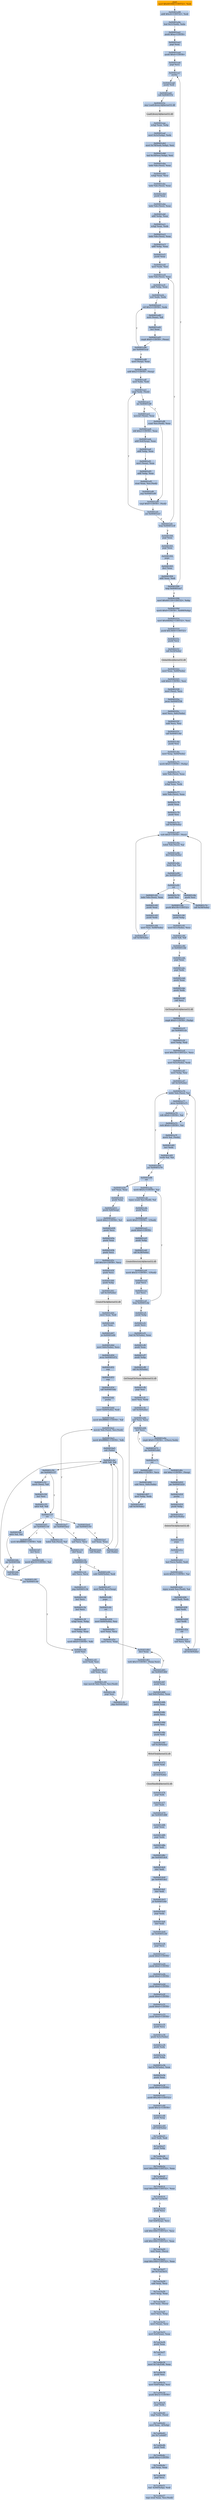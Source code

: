 digraph G {
node[shape=rectangle,style=filled,fillcolor=lightsteelblue,color=lightsteelblue]
bgcolor="transparent"
a0x00401e93movl_0x401000UINT32_edi[label="start\nmovl $0x401000<UINT32>, %edi",fillcolor="orange",color="lightgrey"];
a0x00401e98addl_0xc6UINT32_edi[label="0x00401e98\naddl $0xc6<UINT32>, %edi"];
a0x00401e9eleal_0x21edi__ebx[label="0x00401e9e\nleal 0x21(%edi), %ebx"];
a0x00401ea1pushl_0xaUINT8[label="0x00401ea1\npushl $0xa<UINT8>"];
a0x00401ea3popl_eax[label="0x00401ea3\npopl %eax"];
a0x00401ea4pushl_0x4UINT8[label="0x00401ea4\npushl $0x4<UINT8>"];
a0x00401ea6popl_ecx[label="0x00401ea6\npopl %ecx"];
a0x00401ea7pusha_[label="0x00401ea7\npusha "];
a0x00401ea8pushl_edi[label="0x00401ea8\npushl %edi"];
a0x00401ea9call_0x00401f3c[label="0x00401ea9\ncall 0x00401f3c"];
a0x00401f3cjmp_LoadLibraryA_kernel32_dll[label="0x00401f3c\njmp LoadLibraryA@kernel32.dll"];
LoadLibraryA_kernel32_dll[label="LoadLibraryA@kernel32.dll",fillcolor="lightgrey",color="lightgrey"];
a0x00401eaexchgl_eax_ebp[label="0x00401eae\nxchgl %eax, %ebp"];
a0x00401eafmovl_0x3cebp__edx[label="0x00401eaf\nmovl 0x3c(%ebp), %edx"];
a0x00401eb2movl_0x78edxebp__esi[label="0x00401eb2\nmovl 0x78(%edx,%ebp), %esi"];
a0x00401eb6leal_0x18esiebp__esi[label="0x00401eb6\nleal 0x18(%esi,%ebp), %esi"];
a0x00401ebalodsl_ds_esi__eax[label="0x00401eba\nlodsl %ds:(%esi), %eax"];
a0x00401ebbxchgl_eax_ecx[label="0x00401ebb\nxchgl %eax, %ecx"];
a0x00401ebclodsl_ds_esi__eax[label="0x00401ebc\nlodsl %ds:(%esi), %eax"];
a0x00401ebdpushl_eax[label="0x00401ebd\npushl %eax"];
a0x00401ebelodsl_ds_esi__eax[label="0x00401ebe\nlodsl %ds:(%esi), %eax"];
a0x00401ebfaddl_ebp_eax[label="0x00401ebf\naddl %ebp, %eax"];
a0x00401ec1xchgl_eax_edx[label="0x00401ec1\nxchgl %eax, %edx"];
a0x00401ec2lodsl_ds_esi__eax[label="0x00401ec2\nlodsl %ds:(%esi), %eax"];
a0x00401ec3addl_ebp_eax[label="0x00401ec3\naddl %ebp, %eax"];
a0x00401ec5pushl_eax[label="0x00401ec5\npushl %eax"];
a0x00401ec6movl_edx_esi[label="0x00401ec6\nmovl %edx, %esi"];
a0x00401ec8lodsl_ds_esi__eax[label="0x00401ec8\nlodsl %ds:(%esi), %eax"];
a0x00401ec9addl_ebp_eax[label="0x00401ec9\naddl %ebp, %eax"];
a0x00401ecbxorl_edx_edx[label="0x00401ecb\nxorl %edx, %edx"];
a0x00401ecdroll_0x3UINT8_edx[label="0x00401ecd\nroll $0x3<UINT8>, %edx"];
a0x00401ed0xorb_eax__dl[label="0x00401ed0\nxorb (%eax), %dl"];
a0x00401ed2incl_eax[label="0x00401ed2\nincl %eax"];
a0x00401ed3cmpb_0x0UINT8_eax_[label="0x00401ed3\ncmpb $0x0<UINT8>, (%eax)"];
a0x00401ed6jne_0x00401ecd[label="0x00401ed6\njne 0x00401ecd"];
a0x00401ed8movl_esp__eax[label="0x00401ed8\nmovl (%esp), %eax"];
a0x00401edbaddl_0x2UINT8_esp_[label="0x00401edb\naddl $0x2<UINT8>, (%esp)"];
a0x00401edfmovl_ebx_edi[label="0x00401edf\nmovl %ebx, %edi"];
a0x00401ee1cmpl_edx_edi_[label="0x00401ee1\ncmpl %edx, (%edi)"];
a0x00401ee3jne_0x00401ef8[label="0x00401ee3\njne 0x00401ef8"];
a0x00401ef8scasl_es_edi__eax[label="0x00401ef8\nscasl %es:(%edi), %eax"];
a0x00401ef9cmpl_0x0UINT8_edi_[label="0x00401ef9\ncmpl $0x0<UINT8>, (%edi)"];
a0x00401efcjne_0x00401ee1[label="0x00401efc\njne 0x00401ee1"];
a0x00401efeloop_0x00401ec8[label="0x00401efe\nloop 0x00401ec8"];
a0x00401ee5movzwl_eax__eax[label="0x00401ee5\nmovzwl (%eax), %eax"];
a0x00401ee8shll_0x2UINT8_eax[label="0x00401ee8\nshll $0x2<UINT8>, %eax"];
a0x00401eebaddl_0x4esp__eax[label="0x00401eeb\naddl 0x4(%esp), %eax"];
a0x00401eefaddl_ebp_eax[label="0x00401eef\naddl %ebp, %eax"];
a0x00401ef1movl_eax__eax[label="0x00401ef1\nmovl (%eax), %eax"];
a0x00401ef3addl_ebp_eax[label="0x00401ef3\naddl %ebp, %eax"];
a0x00401ef5stosl_eax_es_edi_[label="0x00401ef5\nstosl %eax, %es:(%edi)"];
a0x00401ef6jmp_0x00401ef9[label="0x00401ef6\njmp 0x00401ef9"];
a0x00401f00popl_eax[label="0x00401f00\npopl %eax"];
a0x00401f01popl_eax[label="0x00401f01\npopl %eax"];
a0x00401f02popa_[label="0x00401f02\npopa "];
a0x00401f03decl_eax[label="0x00401f03\ndecl %eax"];
a0x00401f04addl_eax_edi[label="0x00401f04\naddl %eax, %edi"];
a0x00401f06loop_0x00401ea7[label="0x00401f06\nloop 0x00401ea7"];
a0x00401f08movl_0x40115fUINT32_ebp[label="0x00401f08\nmovl $0x40115f<UINT32>, %ebp"];
a0x00401f0dmovb_0x0UINT8_0x400ebp_[label="0x00401f0d\nmovb $0x0<UINT8>, 0x400(%ebp)"];
a0x00401f14movl_0x40b9d2UINT32_esi[label="0x00401f14\nmovl $0x40b9d2<UINT32>, %esi"];
a0x00401f19pushl_0x3600UINT32[label="0x00401f19\npushl $0x3600<UINT32>"];
a0x00401f1epushl_ecx[label="0x00401f1e\npushl %ecx"];
a0x00401f1fcall_0x24ebx_[label="0x00401f1f\ncall 0x24(%ebx)"];
GlobalAlloc_kernel32_dll[label="GlobalAlloc@kernel32.dll",fillcolor="lightgrey",color="lightgrey"];
a0x00401f22movl_eax_0x60ebx_[label="0x00401f22\nmovl %eax, 0x60(%ebx)"];
a0x00401f25subl_0x4UINT8_esi[label="0x00401f25\nsubl $0x4<UINT8>, %esi"];
a0x00401f28movl_esi__ecx[label="0x00401f28\nmovl (%esi), %ecx"];
a0x00401f2ajecxz_0x00401f38[label="0x00401f2a\njecxz 0x00401f38"];
a0x00401f2cmovl_ecx_0x6cebx_[label="0x00401f2c\nmovl %ecx, 0x6c(%ebx)"];
a0x00401f2fsubl_ecx_esi[label="0x00401f2f\nsubl %ecx, %esi"];
a0x00401f31call_0x00401c6d[label="0x00401f31\ncall 0x00401c6d"];
a0x00401c6dpushl_esi[label="0x00401c6d\npushl %esi"];
a0x00401c6emovl_esp_0x64ebx_[label="0x00401c6e\nmovl %esp, 0x64(%ebx)"];
a0x00401c71movb_0x0UINT8_ebp_[label="0x00401c71\nmovb $0x0<UINT8>, (%ebp)"];
a0x00401c75lodsl_ds_esi__eax[label="0x00401c75\nlodsl %ds:(%esi), %eax"];
a0x00401c76xchgl_eax_edx[label="0x00401c76\nxchgl %eax, %edx"];
a0x00401c77lodsl_ds_esi__eax[label="0x00401c77\nlodsl %ds:(%esi), %eax"];
a0x00401c78pushl_eax[label="0x00401c78\npushl %eax"];
a0x00401c79pushl_esi[label="0x00401c79\npushl %esi"];
a0x00401c7acall_0x58ebx_[label="0x00401c7a\ncall 0x58(%ebx)"];
a0x00401e87rorb_0x4UINT8_esi_[label="0x00401e87\nrorb $0x4<UINT8>, (%esi)"];
a0x00401e8alodsb_ds_esi__al[label="0x00401e8a\nlodsb %ds:(%esi), %al"];
a0x00401e8bdecl_0x6cebx_[label="0x00401e8b\ndecl 0x6c(%ebx)"];
a0x00401e8etestb_al_al[label="0x00401e8e\ntestb %al, %al"];
a0x00401e90jne_0x00401e87[label="0x00401e90\njne 0x00401e87"];
a0x00401e92ret[label="0x00401e92\nret"];
a0x00401c7dpushl_esi[label="0x00401c7d\npushl %esi"];
a0x00401c7ecall_0x58ebx_[label="0x00401c7e\ncall 0x58(%ebx)"];
a0x00401c81lodsl_ds_esi__eax[label="0x00401c81\nlodsl %ds:(%esi), %eax"];
a0x00401c82pushl_eax[label="0x00401c82\npushl %eax"];
a0x00401c83pushl_edx[label="0x00401c83\npushl %edx"];
a0x00401c84movl_esi_0x68ebx_[label="0x00401c84\nmovl %esi, 0x68(%ebx)"];
a0x00401c87call_0x58ebx_[label="0x00401c87\ncall 0x58(%ebx)"];
a0x00401c8apushl_esi[label="0x00401c8a\npushl %esi"];
a0x00401c8bpushl_0x1f4UINT32[label="0x00401c8b\npushl $0x1f4<UINT32>"];
a0x00401c90pushl_ebp[label="0x00401c90\npushl %ebp"];
a0x00401c91movl_0x1cebx__ecx[label="0x00401c91\nmovl 0x1c(%ebx), %ecx"];
a0x00401c94testb_dl_dl[label="0x00401c94\ntestb %dl, %dl"];
a0x00401c96je_0x00401cbb[label="0x00401c96\nje 0x00401cbb"];
a0x00401cbbpopl_eax[label="0x00401cbb\npopl %eax"];
a0x00401cbcpopl_edx[label="0x00401cbc\npopl %edx"];
a0x00401cbdpushl_eax[label="0x00401cbd\npushl %eax"];
a0x00401cbepushl_edx[label="0x00401cbe\npushl %edx"];
a0x00401cbfcall_ecx[label="0x00401cbf\ncall %ecx"];
GetTempPathA_kernel32_dll[label="GetTempPathA@kernel32.dll",fillcolor="lightgrey",color="lightgrey"];
a0x00401cc1cmpb_0x0UINT8_ebp_[label="0x00401cc1\ncmpb $0x0<UINT8>, (%ebp)"];
a0x00401cc5jne_0x00401ccb[label="0x00401cc5\njne 0x00401ccb"];
a0x00401ccbmovl_ebp_edi[label="0x00401ccb\nmovl %ebp, %edi"];
a0x00401ccdmovl_0x1f4UINT32_ecx[label="0x00401ccd\nmovl $0x1f4<UINT32>, %ecx"];
a0x00401cd2movl_0x5cebx__edx[label="0x00401cd2\nmovl 0x5c(%ebx), %edx"];
a0x00401cd5movl_ebp_esi[label="0x00401cd5\nmovl %ebp, %esi"];
a0x00401cd7call_0x54ebx_[label="0x00401cd7\ncall 0x54(%ebx)"];
a0x00401e76lodsb_ds_esi__al[label="0x00401e76\nlodsb %ds:(%esi), %al"];
a0x00401e77jecxz_0x00401e7c[label="0x00401e77\njecxz 0x00401e7c"];
a0x00401e79rolb_0x4UINT8_al[label="0x00401e79\nrolb $0x4<UINT8>, %al"];
a0x00401e7crorb_0x4UINT8_al[label="0x00401e7c\nrorb $0x4<UINT8>, %al"];
a0x00401e7fmovb_al_edx_[label="0x00401e7f\nmovb %al, (%edx)"];
a0x00401e81incl_edx[label="0x00401e81\nincl %edx"];
a0x00401e82testb_al_al[label="0x00401e82\ntestb %al, %al"];
a0x00401e84jne_0x00401e76[label="0x00401e84\njne 0x00401e76"];
a0x00401e86ret[label="0x00401e86\nret"];
a0x00401cdamovb_0x5cUINT8_al[label="0x00401cda\nmovb $0x5c<UINT8>, %al"];
a0x00401cdcrepnz_scasb_es_edi__al[label="0x00401cdc\nrepnz scasb %es:(%edi), %al"];
a0x00401cdepushl_ecx[label="0x00401cde\npushl %ecx"];
a0x00401cdfmovb_0x0UINT8__1edi_[label="0x00401cdf\nmovb $0x0<UINT8>, -1(%edi)"];
a0x00401ce3pushl_0x0UINT8[label="0x00401ce3\npushl $0x0<UINT8>"];
a0x00401ce5pushl_ebp[label="0x00401ce5\npushl %ebp"];
a0x00401ce6call_0x38ebx_[label="0x00401ce6\ncall 0x38(%ebx)"];
CreateDirectoryA_kernel32_dll[label="CreateDirectoryA@kernel32.dll",fillcolor="lightgrey",color="lightgrey"];
a0x00401ce9movb_0x5cUINT8__1edi_[label="0x00401ce9\nmovb $0x5c<UINT8>, -1(%edi)"];
a0x00401cedpopl_ecx[label="0x00401ced\npopl %ecx"];
a0x00401ceeincl_ecx[label="0x00401cee\nincl %ecx"];
a0x00401cefloop_0x00401cda[label="0x00401cef\nloop 0x00401cda"];
a0x00401cf1pushl_ebp[label="0x00401cf1\npushl %ebp"];
a0x00401cf2pushl_ecx[label="0x00401cf2\npushl %ecx"];
a0x00401cf3leal_0x70ebx__eax[label="0x00401cf3\nleal 0x70(%ebx), %eax"];
a0x00401cf6pushl_eax[label="0x00401cf6\npushl %eax"];
a0x00401cf7pushl_ebp[label="0x00401cf7\npushl %ebp"];
a0x00401cf8call_0x18ebx_[label="0x00401cf8\ncall 0x18(%ebx)"];
GetTempFileNameA_kernel32_dll[label="GetTempFileNameA@kernel32.dll",fillcolor="lightgrey",color="lightgrey"];
a0x00401cfbpopl_esi[label="0x00401cfb\npopl %esi"];
a0x00401cfcmovl_esi_edx[label="0x00401cfc\nmovl %esi, %edx"];
a0x00401cfecall_0x50ebx_[label="0x00401cfe\ncall 0x50(%ebx)"];
a0x00401e6bxorl_ecx_ecx[label="0x00401e6b\nxorl %ecx, %ecx"];
a0x00401e6dincl_ecx[label="0x00401e6d\nincl %ecx"];
a0x00401e6ecmpb_0x0UINT8__1ecxedx_[label="0x00401e6e\ncmpb $0x0<UINT8>, -1(%ecx,%edx)"];
a0x00401e73jne_0x00401e6d[label="0x00401e73\njne 0x00401e6d"];
a0x00401e75ret[label="0x00401e75\nret"];
a0x00401d01addl_0xcUINT8_ecx[label="0x00401d01\naddl $0xc<UINT8>, %ecx"];
a0x00401d04subl_ecx_0x6cebx_[label="0x00401d04\nsubl %ecx, 0x6c(%ebx)"];
a0x00401d07movl_ebp_edx[label="0x00401d07\nmovl %ebp, %edx"];
a0x00401d09call_0x50ebx_[label="0x00401d09\ncall 0x50(%ebx)"];
a0x00401d0cshrl_0xcUINT8_esp_[label="0x00401d0c\nshrl $0xc<UINT8>, (%esp)"];
a0x00401d10jae_0x00401d18[label="0x00401d10\njae 0x00401d18"];
a0x00401d18pusha_[label="0x00401d18\npusha "];
a0x00401d19pushl_ebp[label="0x00401d19\npushl %ebp"];
a0x00401d1acall_0x2cebx_[label="0x00401d1a\ncall 0x2c(%ebx)"];
DeleteFileA_kernel32_dll[label="DeleteFileA@kernel32.dll",fillcolor="lightgrey",color="lightgrey"];
a0x00401d1dpopa_[label="0x00401d1d\npopa "];
a0x00401d1estd_[label="0x00401d1e\nstd "];
a0x00401d1fleal_ecxedx__edi[label="0x00401d1f\nleal (%ecx,%edx), %edi"];
a0x00401d22movb_0x5cUINT8_al[label="0x00401d22\nmovb $0x5c<UINT8>, %al"];
a0x00401d24repnz_scasb_es_edi__al[label="0x00401d24\nrepnz scasb %es:(%edi), %al"];
a0x00401d26movl_edi_edx[label="0x00401d26\nmovl %edi, %edx"];
a0x00401d28incl_edx[label="0x00401d28\nincl %edx"];
a0x00401d29incl_edx[label="0x00401d29\nincl %edx"];
a0x00401d2acld_[label="0x00401d2a\ncld "];
a0x00401d2bxorl_ecx_ecx[label="0x00401d2b\nxorl %ecx, %ecx"];
a0x00401d2dcall_0x54ebx_[label="0x00401d2d\ncall 0x54(%ebx)"];
a0x00401d30xorl_eax_eax[label="0x00401d30\nxorl %eax, %eax"];
a0x00401d32pushl_eax[label="0x00401d32\npushl %eax"];
a0x00401d33pushl_0x8esp_[label="0x00401d33\npushl 0x8(%esp)"];
a0x00401d37movb_0x2UINT8_cl[label="0x00401d37\nmovb $0x2<UINT8>, %cl"];
a0x00401d39pushl_ecx[label="0x00401d39\npushl %ecx"];
a0x00401d3apushl_eax[label="0x00401d3a\npushl %eax"];
a0x00401d3bpushl_ecx[label="0x00401d3b\npushl %ecx"];
a0x00401d3cshll_0x1dUINT8_ecx[label="0x00401d3c\nshll $0x1d<UINT8>, %ecx"];
a0x00401d3fpushl_ecx[label="0x00401d3f\npushl %ecx"];
a0x00401d40pushl_ebp[label="0x00401d40\npushl %ebp"];
a0x00401d41call_0x10ebx_[label="0x00401d41\ncall 0x10(%ebx)"];
CreateFileA_kernel32_dll[label="CreateFileA@kernel32.dll",fillcolor="lightgrey",color="lightgrey"];
a0x00401d44movl_eax_edi[label="0x00401d44\nmovl %eax, %edi"];
a0x00401d46incl_eax[label="0x00401d46\nincl %eax"];
a0x00401d47je_0x00401e64[label="0x00401d47\nje 0x00401e64"];
a0x00401d4dmovl_0x6cebx__ecx[label="0x00401d4d\nmovl 0x6c(%ebx), %ecx"];
a0x00401d50jecxz_0x00401d72[label="0x00401d50\njecxz 0x00401d72"];
a0x00401d52nop_[label="0x00401d52\nnop "];
a0x00401d53nop_[label="0x00401d53\nnop "];
a0x00401d54call_0x00401bdc[label="0x00401d54\ncall 0x00401bdc"];
a0x00401bdcpusha_[label="0x00401bdc\npusha "];
a0x00401bddmovl_0x60ebx__edi[label="0x00401bdd\nmovl 0x60(%ebx), %edi"];
a0x00401be0movb_0xffffff80UINT8_dl[label="0x00401be0\nmovb $0xffffff80<UINT8>, %dl"];
a0x00401be2movsb_ds_esi__es_edi_[label="0x00401be2\nmovsb %ds:(%esi), %es:(%edi)"];
a0x00401be3movb_0xffffff80UINT8_dh[label="0x00401be3\nmovb $0xffffff80<UINT8>, %dh"];
a0x00401be5call_ebx_[label="0x00401be5\ncall (%ebx)"];
a0x00401c4eaddb_dl_dl[label="0x00401c4e\naddb %dl, %dl"];
a0x00401c50jne_0x00401c57[label="0x00401c50\njne 0x00401c57"];
a0x00401c52movb_esi__dl[label="0x00401c52\nmovb (%esi), %dl"];
a0x00401c54incl_esi[label="0x00401c54\nincl %esi"];
a0x00401c55adcb_dl_dl[label="0x00401c55\nadcb %dl, %dl"];
a0x00401c57ret[label="0x00401c57\nret"];
a0x00401be7jae_0x00401be2[label="0x00401be7\njae 0x00401be2"];
a0x00401be9xorl_ecx_ecx[label="0x00401be9\nxorl %ecx, %ecx"];
a0x00401bebcall_ebx_[label="0x00401beb\ncall (%ebx)"];
a0x00401bedjae_0x00401c05[label="0x00401bed\njae 0x00401c05"];
a0x00401befxorl_eax_eax[label="0x00401bef\nxorl %eax, %eax"];
a0x00401bf1call_ebx_[label="0x00401bf1\ncall (%ebx)"];
a0x00401bf3jae_0x00401c18[label="0x00401bf3\njae 0x00401c18"];
a0x00401bf5movb_0xffffff80UINT8_dh[label="0x00401bf5\nmovb $0xffffff80<UINT8>, %dh"];
a0x00401bf7incl_ecx[label="0x00401bf7\nincl %ecx"];
a0x00401bf8movb_0x10UINT8_al[label="0x00401bf8\nmovb $0x10<UINT8>, %al"];
a0x00401bfacall_ebx_[label="0x00401bfa\ncall (%ebx)"];
a0x00401bfcadcb_al_al[label="0x00401bfc\nadcb %al, %al"];
a0x00401bfejae_0x00401bfa[label="0x00401bfe\njae 0x00401bfa"];
a0x00401c00jne_0x00401c44[label="0x00401c00\njne 0x00401c44"];
a0x00401c44pushl_esi[label="0x00401c44\npushl %esi"];
a0x00401c45movl_edi_esi[label="0x00401c45\nmovl %edi, %esi"];
a0x00401c47subl_eax_esi[label="0x00401c47\nsubl %eax, %esi"];
a0x00401c49repz_movsb_ds_esi__es_edi_[label="0x00401c49\nrepz movsb %ds:(%esi), %es:(%edi)"];
a0x00401c4bpopl_esi[label="0x00401c4b\npopl %esi"];
a0x00401c4cjmp_0x00401be5[label="0x00401c4c\njmp 0x00401be5"];
a0x00401c18lodsb_ds_esi__al[label="0x00401c18\nlodsb %ds:(%esi), %al"];
a0x00401c19shrl_eax[label="0x00401c19\nshrl %eax"];
a0x00401c1bje_0x00401c64[label="0x00401c1b\nje 0x00401c64"];
a0x00401c1dadcl_ecx_ecx[label="0x00401c1d\nadcl %ecx, %ecx"];
a0x00401c1fjmp_0x00401c3d[label="0x00401c1f\njmp 0x00401c3d"];
a0x00401c3dincl_ecx[label="0x00401c3d\nincl %ecx"];
a0x00401c3eincl_ecx[label="0x00401c3e\nincl %ecx"];
a0x00401c3fxchgl_eax_ebp[label="0x00401c3f\nxchgl %eax, %ebp"];
a0x00401c40movl_ebp_eax[label="0x00401c40\nmovl %ebp, %eax"];
a0x00401c42movb_0x0UINT8_dh[label="0x00401c42\nmovb $0x0<UINT8>, %dh"];
a0x00401c64subl_0x60ebx__edi[label="0x00401c64\nsubl 0x60(%ebx), %edi"];
a0x00401c67movl_edi_0x1cesp_[label="0x00401c67\nmovl %edi, 0x1c(%esp)"];
a0x00401c6bpopa_[label="0x00401c6b\npopa "];
a0x00401c6cret[label="0x00401c6c\nret"];
a0x00401d59movl_0x60ebx__esi[label="0x00401d59\nmovl 0x60(%ebx), %esi"];
a0x00401d5cmovl_eax_ecx[label="0x00401d5c\nmovl %eax, %ecx"];
a0x00401d5emovl_ecx_eax[label="0x00401d5e\nmovl %ecx, %eax"];
a0x00401d60decl_eax[label="0x00401d60\ndecl %eax"];
a0x00401d61rorb_0x3UINT8_eaxesi_[label="0x00401d61\nrorb $0x3<UINT8>, (%eax,%esi)"];
a0x00401d65jne_0x00401d60[label="0x00401d65\njne 0x00401d60"];
a0x00401d67pushl_eax[label="0x00401d67\npushl %eax"];
a0x00401d68leal_0x6cebx__eax[label="0x00401d68\nleal 0x6c(%ebx), %eax"];
a0x00401d6bpushl_eax[label="0x00401d6b\npushl %eax"];
a0x00401d6cpushl_ecx[label="0x00401d6c\npushl %ecx"];
a0x00401d6dpushl_esi[label="0x00401d6d\npushl %esi"];
a0x00401d6epushl_edi[label="0x00401d6e\npushl %edi"];
a0x00401d6fcall_0x28ebx_[label="0x00401d6f\ncall 0x28(%ebx)"];
WriteFile_kernel32_dll[label="WriteFile@kernel32.dll",fillcolor="lightgrey",color="lightgrey"];
a0x00401d72pushl_edi[label="0x00401d72\npushl %edi"];
a0x00401d73call_0x4ebx_[label="0x00401d73\ncall 0x4(%ebx)"];
CloseHandle_kernel32_dll[label="CloseHandle@kernel32.dll",fillcolor="lightgrey",color="lightgrey"];
a0x00401d76popl_edi[label="0x00401d76\npopl %edi"];
a0x00401d77shrl_edi[label="0x00401d77\nshrl %edi"];
a0x00401d79jae_0x00401d88[label="0x00401d79\njae 0x00401d88"];
a0x00401d88popl_eax[label="0x00401d88\npopl %eax"];
a0x00401d89popl_edx[label="0x00401d89\npopl %edx"];
a0x00401d8ashrl_edi[label="0x00401d8a\nshrl %edi"];
a0x00401d8cjae_0x00401dc4[label="0x00401d8c\njae 0x00401dc4"];
a0x00401dc4shrl_edi[label="0x00401dc4\nshrl %edi"];
a0x00401dc6jae_0x00401de1[label="0x00401dc6\njae 0x00401de1"];
a0x00401de1shrl_edi[label="0x00401de1\nshrl %edi"];
a0x00401de3jb_0x00401e64[label="0x00401de3\njb 0x00401e64"];
a0x00401de5popl_edx[label="0x00401de5\npopl %edx"];
a0x00401de6shrl_edi[label="0x00401de6\nshrl %edi"];
a0x00401de8jae_0x00401e26[label="0x00401de8\njae 0x00401e26"];
a0x00401e26popl_ecx[label="0x00401e26\npopl %ecx"];
a0x00401e27pushl_0x0UINT8[label="0x00401e27\npushl $0x0<UINT8>"];
a0x00401e29pushl_0x0UINT8[label="0x00401e29\npushl $0x0<UINT8>"];
a0x00401e2bpushl_0x0UINT8[label="0x00401e2b\npushl $0x0<UINT8>"];
a0x00401e2dpushl_0x0UINT8[label="0x00401e2d\npushl $0x0<UINT8>"];
a0x00401e2fpushl_0x0UINT8[label="0x00401e2f\npushl $0x0<UINT8>"];
a0x00401e31pushl_0x0UINT8[label="0x00401e31\npushl $0x0<UINT8>"];
a0x00401e33pushl_0x0UINT8[label="0x00401e33\npushl $0x0<UINT8>"];
a0x00401e35pushl_ecx[label="0x00401e35\npushl %ecx"];
a0x00401e36pushl_0x5cebx_[label="0x00401e36\npushl 0x5c(%ebx)"];
a0x00401e39pushl_edx[label="0x00401e39\npushl %edx"];
a0x00401e3apushl_ebp[label="0x00401e3a\npushl %ebp"];
a0x00401e3bleal_0x70ebx__eax[label="0x00401e3b\nleal 0x70(%ebx), %eax"];
a0x00401e3epushl_eax[label="0x00401e3e\npushl %eax"];
a0x00401e3fpushl_0x0UINT8[label="0x00401e3f\npushl $0x0<UINT8>"];
a0x00401e41pushl_0x240UINT32[label="0x00401e41\npushl $0x240<UINT32>"];
a0x00401e46pushl_0x3cUINT8[label="0x00401e46\npushl $0x3c<UINT8>"];
a0x00401e48pushl_esp[label="0x00401e48\npushl %esp"];
a0x00401e49call_0x8ebx_[label="0x00401e49\ncall 0x8(%ebx)"];
a0x7ca40e25movl_edi_edi[label="0x7ca40e25\nmovl %edi, %edi"];
a0x7ca40e27pushl_ebp[label="0x7ca40e27\npushl %ebp"];
a0x7ca40e28movl_esp_ebp[label="0x7ca40e28\nmovl %esp, %ebp"];
a0x7ca40e2amovl_0x1094UINT32_eax[label="0x7ca40e2a\nmovl $0x1094<UINT32>, %eax"];
a0x7ca40e2fcall_0x7c9ef414[label="0x7ca40e2f\ncall 0x7c9ef414"];
a0x7c9ef414cmpl_0x1000UINT32_eax[label="0x7c9ef414\ncmpl $0x1000<UINT32>, %eax"];
a0x7c9ef419jae_0x7ca23a10[label="0x7c9ef419\njae 0x7ca23a10"];
a0x7ca23a10pushl_ecx[label="0x7ca23a10\npushl %ecx"];
a0x7ca23a11leal_0x8esp__ecx[label="0x7ca23a11\nleal 0x8(%esp), %ecx"];
a0x7ca23a15subl_0x1000UINT32_ecx[label="0x7ca23a15\nsubl $0x1000<UINT32>, %ecx"];
a0x7ca23a1bsubl_0x1000UINT32_eax[label="0x7ca23a1b\nsubl $0x1000<UINT32>, %eax"];
a0x7ca23a20testl_eax_ecx_[label="0x7ca23a20\ntestl %eax, (%ecx)"];
a0x7ca23a22cmpl_0x1000UINT32_eax[label="0x7ca23a22\ncmpl $0x1000<UINT32>, %eax"];
a0x7ca23a27jae_0x7ca23a15[label="0x7ca23a27\njae 0x7ca23a15"];
a0x7ca23a29subl_eax_ecx[label="0x7ca23a29\nsubl %eax, %ecx"];
a0x7ca23a2bmovl_esp_eax[label="0x7ca23a2b\nmovl %esp, %eax"];
a0x7ca23a2dtestl_eax_ecx_[label="0x7ca23a2d\ntestl %eax, (%ecx)"];
a0x7ca23a2fmovl_ecx_esp[label="0x7ca23a2f\nmovl %ecx, %esp"];
a0x7ca23a31movl_eax__ecx[label="0x7ca23a31\nmovl (%eax), %ecx"];
a0x7ca23a33movl_0x4eax__eax[label="0x7ca23a33\nmovl 0x4(%eax), %eax"];
a0x7ca23a36pushl_eax[label="0x7ca23a36\npushl %eax"];
a0x7ca23a37ret[label="0x7ca23a37\nret"];
a0x7ca40e34movl_0x7cbcf548_eax[label="0x7ca40e34\nmovl 0x7cbcf548, %eax"];
a0x7ca40e39pushl_esi[label="0x7ca40e39\npushl %esi"];
a0x7ca40e3amovl_0x8ebp__esi[label="0x7ca40e3a\nmovl 0x8(%ebp), %esi"];
a0x7ca40e3dpushl_0x3cUINT8[label="0x7ca40e3d\npushl $0x3c<UINT8>"];
a0x7ca40e3fpopl_edx[label="0x7ca40e3f\npopl %edx"];
a0x7ca40e40cmpl_edx_esi_[label="0x7ca40e40\ncmpl %edx, (%esi)"];
a0x7ca40e42movl_eax__4ebp_[label="0x7ca40e42\nmovl %eax, -4(%ebp)"];
a0x7ca40e45jne_0x7ca4abf7[label="0x7ca40e45\njne 0x7ca4abf7"];
a0x7ca40e4bpushl_edi[label="0x7ca40e4b\npushl %edi"];
a0x7ca40e4cpushl_0xeUINT8[label="0x7ca40e4c\npushl $0xe<UINT8>"];
a0x7ca40e4exorl_eax_eax[label="0x7ca40e4e\nxorl %eax, %eax"];
a0x7ca40e50popl_ecx[label="0x7ca40e50\npopl %ecx"];
a0x7ca40e51leal__4240ebp__edi[label="0x7ca40e51\nleal -4240(%ebp), %edi"];
a0x7ca40e57repz_stosl_eax_es_edi_[label="0x7ca40e57\nrepz stosl %eax, %es:(%edi)"];
a0x00401e93movl_0x401000UINT32_edi -> a0x00401e98addl_0xc6UINT32_edi [color="#000000"];
a0x00401e98addl_0xc6UINT32_edi -> a0x00401e9eleal_0x21edi__ebx [color="#000000"];
a0x00401e9eleal_0x21edi__ebx -> a0x00401ea1pushl_0xaUINT8 [color="#000000"];
a0x00401ea1pushl_0xaUINT8 -> a0x00401ea3popl_eax [color="#000000"];
a0x00401ea3popl_eax -> a0x00401ea4pushl_0x4UINT8 [color="#000000"];
a0x00401ea4pushl_0x4UINT8 -> a0x00401ea6popl_ecx [color="#000000"];
a0x00401ea6popl_ecx -> a0x00401ea7pusha_ [color="#000000"];
a0x00401ea7pusha_ -> a0x00401ea8pushl_edi [color="#000000"];
a0x00401ea8pushl_edi -> a0x00401ea9call_0x00401f3c [color="#000000"];
a0x00401ea9call_0x00401f3c -> a0x00401f3cjmp_LoadLibraryA_kernel32_dll [color="#000000"];
a0x00401f3cjmp_LoadLibraryA_kernel32_dll -> LoadLibraryA_kernel32_dll [color="#000000"];
LoadLibraryA_kernel32_dll -> a0x00401eaexchgl_eax_ebp [color="#000000"];
a0x00401eaexchgl_eax_ebp -> a0x00401eafmovl_0x3cebp__edx [color="#000000"];
a0x00401eafmovl_0x3cebp__edx -> a0x00401eb2movl_0x78edxebp__esi [color="#000000"];
a0x00401eb2movl_0x78edxebp__esi -> a0x00401eb6leal_0x18esiebp__esi [color="#000000"];
a0x00401eb6leal_0x18esiebp__esi -> a0x00401ebalodsl_ds_esi__eax [color="#000000"];
a0x00401ebalodsl_ds_esi__eax -> a0x00401ebbxchgl_eax_ecx [color="#000000"];
a0x00401ebbxchgl_eax_ecx -> a0x00401ebclodsl_ds_esi__eax [color="#000000"];
a0x00401ebclodsl_ds_esi__eax -> a0x00401ebdpushl_eax [color="#000000"];
a0x00401ebdpushl_eax -> a0x00401ebelodsl_ds_esi__eax [color="#000000"];
a0x00401ebelodsl_ds_esi__eax -> a0x00401ebfaddl_ebp_eax [color="#000000"];
a0x00401ebfaddl_ebp_eax -> a0x00401ec1xchgl_eax_edx [color="#000000"];
a0x00401ec1xchgl_eax_edx -> a0x00401ec2lodsl_ds_esi__eax [color="#000000"];
a0x00401ec2lodsl_ds_esi__eax -> a0x00401ec3addl_ebp_eax [color="#000000"];
a0x00401ec3addl_ebp_eax -> a0x00401ec5pushl_eax [color="#000000"];
a0x00401ec5pushl_eax -> a0x00401ec6movl_edx_esi [color="#000000"];
a0x00401ec6movl_edx_esi -> a0x00401ec8lodsl_ds_esi__eax [color="#000000"];
a0x00401ec8lodsl_ds_esi__eax -> a0x00401ec9addl_ebp_eax [color="#000000"];
a0x00401ec9addl_ebp_eax -> a0x00401ecbxorl_edx_edx [color="#000000"];
a0x00401ecbxorl_edx_edx -> a0x00401ecdroll_0x3UINT8_edx [color="#000000"];
a0x00401ecdroll_0x3UINT8_edx -> a0x00401ed0xorb_eax__dl [color="#000000"];
a0x00401ed0xorb_eax__dl -> a0x00401ed2incl_eax [color="#000000"];
a0x00401ed2incl_eax -> a0x00401ed3cmpb_0x0UINT8_eax_ [color="#000000"];
a0x00401ed3cmpb_0x0UINT8_eax_ -> a0x00401ed6jne_0x00401ecd [color="#000000"];
a0x00401ed6jne_0x00401ecd -> a0x00401ecdroll_0x3UINT8_edx [color="#000000",label="T"];
a0x00401ed6jne_0x00401ecd -> a0x00401ed8movl_esp__eax [color="#000000",label="F"];
a0x00401ed8movl_esp__eax -> a0x00401edbaddl_0x2UINT8_esp_ [color="#000000"];
a0x00401edbaddl_0x2UINT8_esp_ -> a0x00401edfmovl_ebx_edi [color="#000000"];
a0x00401edfmovl_ebx_edi -> a0x00401ee1cmpl_edx_edi_ [color="#000000"];
a0x00401ee1cmpl_edx_edi_ -> a0x00401ee3jne_0x00401ef8 [color="#000000"];
a0x00401ee3jne_0x00401ef8 -> a0x00401ef8scasl_es_edi__eax [color="#000000",label="T"];
a0x00401ef8scasl_es_edi__eax -> a0x00401ef9cmpl_0x0UINT8_edi_ [color="#000000"];
a0x00401ef9cmpl_0x0UINT8_edi_ -> a0x00401efcjne_0x00401ee1 [color="#000000"];
a0x00401efcjne_0x00401ee1 -> a0x00401ee1cmpl_edx_edi_ [color="#000000",label="T"];
a0x00401efcjne_0x00401ee1 -> a0x00401efeloop_0x00401ec8 [color="#000000",label="F"];
a0x00401efeloop_0x00401ec8 -> a0x00401ec8lodsl_ds_esi__eax [color="#000000",label="T"];
a0x00401ee3jne_0x00401ef8 -> a0x00401ee5movzwl_eax__eax [color="#000000",label="F"];
a0x00401ee5movzwl_eax__eax -> a0x00401ee8shll_0x2UINT8_eax [color="#000000"];
a0x00401ee8shll_0x2UINT8_eax -> a0x00401eebaddl_0x4esp__eax [color="#000000"];
a0x00401eebaddl_0x4esp__eax -> a0x00401eefaddl_ebp_eax [color="#000000"];
a0x00401eefaddl_ebp_eax -> a0x00401ef1movl_eax__eax [color="#000000"];
a0x00401ef1movl_eax__eax -> a0x00401ef3addl_ebp_eax [color="#000000"];
a0x00401ef3addl_ebp_eax -> a0x00401ef5stosl_eax_es_edi_ [color="#000000"];
a0x00401ef5stosl_eax_es_edi_ -> a0x00401ef6jmp_0x00401ef9 [color="#000000"];
a0x00401ef6jmp_0x00401ef9 -> a0x00401ef9cmpl_0x0UINT8_edi_ [color="#000000"];
a0x00401efeloop_0x00401ec8 -> a0x00401f00popl_eax [color="#000000",label="F"];
a0x00401f00popl_eax -> a0x00401f01popl_eax [color="#000000"];
a0x00401f01popl_eax -> a0x00401f02popa_ [color="#000000"];
a0x00401f02popa_ -> a0x00401f03decl_eax [color="#000000"];
a0x00401f03decl_eax -> a0x00401f04addl_eax_edi [color="#000000"];
a0x00401f04addl_eax_edi -> a0x00401f06loop_0x00401ea7 [color="#000000"];
a0x00401f06loop_0x00401ea7 -> a0x00401ea7pusha_ [color="#000000",label="T"];
a0x00401f06loop_0x00401ea7 -> a0x00401f08movl_0x40115fUINT32_ebp [color="#000000",label="F"];
a0x00401f08movl_0x40115fUINT32_ebp -> a0x00401f0dmovb_0x0UINT8_0x400ebp_ [color="#000000"];
a0x00401f0dmovb_0x0UINT8_0x400ebp_ -> a0x00401f14movl_0x40b9d2UINT32_esi [color="#000000"];
a0x00401f14movl_0x40b9d2UINT32_esi -> a0x00401f19pushl_0x3600UINT32 [color="#000000"];
a0x00401f19pushl_0x3600UINT32 -> a0x00401f1epushl_ecx [color="#000000"];
a0x00401f1epushl_ecx -> a0x00401f1fcall_0x24ebx_ [color="#000000"];
a0x00401f1fcall_0x24ebx_ -> GlobalAlloc_kernel32_dll [color="#000000"];
GlobalAlloc_kernel32_dll -> a0x00401f22movl_eax_0x60ebx_ [color="#000000"];
a0x00401f22movl_eax_0x60ebx_ -> a0x00401f25subl_0x4UINT8_esi [color="#000000"];
a0x00401f25subl_0x4UINT8_esi -> a0x00401f28movl_esi__ecx [color="#000000"];
a0x00401f28movl_esi__ecx -> a0x00401f2ajecxz_0x00401f38 [color="#000000"];
a0x00401f2ajecxz_0x00401f38 -> a0x00401f2cmovl_ecx_0x6cebx_ [color="#000000",label="F"];
a0x00401f2cmovl_ecx_0x6cebx_ -> a0x00401f2fsubl_ecx_esi [color="#000000"];
a0x00401f2fsubl_ecx_esi -> a0x00401f31call_0x00401c6d [color="#000000"];
a0x00401f31call_0x00401c6d -> a0x00401c6dpushl_esi [color="#000000"];
a0x00401c6dpushl_esi -> a0x00401c6emovl_esp_0x64ebx_ [color="#000000"];
a0x00401c6emovl_esp_0x64ebx_ -> a0x00401c71movb_0x0UINT8_ebp_ [color="#000000"];
a0x00401c71movb_0x0UINT8_ebp_ -> a0x00401c75lodsl_ds_esi__eax [color="#000000"];
a0x00401c75lodsl_ds_esi__eax -> a0x00401c76xchgl_eax_edx [color="#000000"];
a0x00401c76xchgl_eax_edx -> a0x00401c77lodsl_ds_esi__eax [color="#000000"];
a0x00401c77lodsl_ds_esi__eax -> a0x00401c78pushl_eax [color="#000000"];
a0x00401c78pushl_eax -> a0x00401c79pushl_esi [color="#000000"];
a0x00401c79pushl_esi -> a0x00401c7acall_0x58ebx_ [color="#000000"];
a0x00401c7acall_0x58ebx_ -> a0x00401e87rorb_0x4UINT8_esi_ [color="#000000"];
a0x00401e87rorb_0x4UINT8_esi_ -> a0x00401e8alodsb_ds_esi__al [color="#000000"];
a0x00401e8alodsb_ds_esi__al -> a0x00401e8bdecl_0x6cebx_ [color="#000000"];
a0x00401e8bdecl_0x6cebx_ -> a0x00401e8etestb_al_al [color="#000000"];
a0x00401e8etestb_al_al -> a0x00401e90jne_0x00401e87 [color="#000000"];
a0x00401e90jne_0x00401e87 -> a0x00401e92ret [color="#000000",label="F"];
a0x00401e92ret -> a0x00401c7dpushl_esi [color="#000000"];
a0x00401c7dpushl_esi -> a0x00401c7ecall_0x58ebx_ [color="#000000"];
a0x00401c7ecall_0x58ebx_ -> a0x00401e87rorb_0x4UINT8_esi_ [color="#000000"];
a0x00401e92ret -> a0x00401c81lodsl_ds_esi__eax [color="#000000"];
a0x00401c81lodsl_ds_esi__eax -> a0x00401c82pushl_eax [color="#000000"];
a0x00401c82pushl_eax -> a0x00401c83pushl_edx [color="#000000"];
a0x00401c83pushl_edx -> a0x00401c84movl_esi_0x68ebx_ [color="#000000"];
a0x00401c84movl_esi_0x68ebx_ -> a0x00401c87call_0x58ebx_ [color="#000000"];
a0x00401c87call_0x58ebx_ -> a0x00401e87rorb_0x4UINT8_esi_ [color="#000000"];
a0x00401e92ret -> a0x00401c8apushl_esi [color="#000000"];
a0x00401c8apushl_esi -> a0x00401c8bpushl_0x1f4UINT32 [color="#000000"];
a0x00401c8bpushl_0x1f4UINT32 -> a0x00401c90pushl_ebp [color="#000000"];
a0x00401c90pushl_ebp -> a0x00401c91movl_0x1cebx__ecx [color="#000000"];
a0x00401c91movl_0x1cebx__ecx -> a0x00401c94testb_dl_dl [color="#000000"];
a0x00401c94testb_dl_dl -> a0x00401c96je_0x00401cbb [color="#000000"];
a0x00401c96je_0x00401cbb -> a0x00401cbbpopl_eax [color="#000000",label="T"];
a0x00401cbbpopl_eax -> a0x00401cbcpopl_edx [color="#000000"];
a0x00401cbcpopl_edx -> a0x00401cbdpushl_eax [color="#000000"];
a0x00401cbdpushl_eax -> a0x00401cbepushl_edx [color="#000000"];
a0x00401cbepushl_edx -> a0x00401cbfcall_ecx [color="#000000"];
a0x00401cbfcall_ecx -> GetTempPathA_kernel32_dll [color="#000000"];
GetTempPathA_kernel32_dll -> a0x00401cc1cmpb_0x0UINT8_ebp_ [color="#000000"];
a0x00401cc1cmpb_0x0UINT8_ebp_ -> a0x00401cc5jne_0x00401ccb [color="#000000"];
a0x00401cc5jne_0x00401ccb -> a0x00401ccbmovl_ebp_edi [color="#000000",label="T"];
a0x00401ccbmovl_ebp_edi -> a0x00401ccdmovl_0x1f4UINT32_ecx [color="#000000"];
a0x00401ccdmovl_0x1f4UINT32_ecx -> a0x00401cd2movl_0x5cebx__edx [color="#000000"];
a0x00401cd2movl_0x5cebx__edx -> a0x00401cd5movl_ebp_esi [color="#000000"];
a0x00401cd5movl_ebp_esi -> a0x00401cd7call_0x54ebx_ [color="#000000"];
a0x00401cd7call_0x54ebx_ -> a0x00401e76lodsb_ds_esi__al [color="#000000"];
a0x00401e76lodsb_ds_esi__al -> a0x00401e77jecxz_0x00401e7c [color="#000000"];
a0x00401e77jecxz_0x00401e7c -> a0x00401e79rolb_0x4UINT8_al [color="#000000",label="F"];
a0x00401e79rolb_0x4UINT8_al -> a0x00401e7crorb_0x4UINT8_al [color="#000000"];
a0x00401e7crorb_0x4UINT8_al -> a0x00401e7fmovb_al_edx_ [color="#000000"];
a0x00401e7fmovb_al_edx_ -> a0x00401e81incl_edx [color="#000000"];
a0x00401e81incl_edx -> a0x00401e82testb_al_al [color="#000000"];
a0x00401e82testb_al_al -> a0x00401e84jne_0x00401e76 [color="#000000"];
a0x00401e84jne_0x00401e76 -> a0x00401e76lodsb_ds_esi__al [color="#000000",label="T"];
a0x00401e84jne_0x00401e76 -> a0x00401e86ret [color="#000000",label="F"];
a0x00401e86ret -> a0x00401cdamovb_0x5cUINT8_al [color="#000000"];
a0x00401cdamovb_0x5cUINT8_al -> a0x00401cdcrepnz_scasb_es_edi__al [color="#000000"];
a0x00401cdcrepnz_scasb_es_edi__al -> a0x00401cdepushl_ecx [color="#000000"];
a0x00401cdepushl_ecx -> a0x00401cdfmovb_0x0UINT8__1edi_ [color="#000000"];
a0x00401cdfmovb_0x0UINT8__1edi_ -> a0x00401ce3pushl_0x0UINT8 [color="#000000"];
a0x00401ce3pushl_0x0UINT8 -> a0x00401ce5pushl_ebp [color="#000000"];
a0x00401ce5pushl_ebp -> a0x00401ce6call_0x38ebx_ [color="#000000"];
a0x00401ce6call_0x38ebx_ -> CreateDirectoryA_kernel32_dll [color="#000000"];
CreateDirectoryA_kernel32_dll -> a0x00401ce9movb_0x5cUINT8__1edi_ [color="#000000"];
a0x00401ce9movb_0x5cUINT8__1edi_ -> a0x00401cedpopl_ecx [color="#000000"];
a0x00401cedpopl_ecx -> a0x00401ceeincl_ecx [color="#000000"];
a0x00401ceeincl_ecx -> a0x00401cefloop_0x00401cda [color="#000000"];
a0x00401cefloop_0x00401cda -> a0x00401cdamovb_0x5cUINT8_al [color="#000000",label="T"];
a0x00401cefloop_0x00401cda -> a0x00401cf1pushl_ebp [color="#000000",label="F"];
a0x00401cf1pushl_ebp -> a0x00401cf2pushl_ecx [color="#000000"];
a0x00401cf2pushl_ecx -> a0x00401cf3leal_0x70ebx__eax [color="#000000"];
a0x00401cf3leal_0x70ebx__eax -> a0x00401cf6pushl_eax [color="#000000"];
a0x00401cf6pushl_eax -> a0x00401cf7pushl_ebp [color="#000000"];
a0x00401cf7pushl_ebp -> a0x00401cf8call_0x18ebx_ [color="#000000"];
a0x00401cf8call_0x18ebx_ -> GetTempFileNameA_kernel32_dll [color="#000000"];
GetTempFileNameA_kernel32_dll -> a0x00401cfbpopl_esi [color="#000000"];
a0x00401cfbpopl_esi -> a0x00401cfcmovl_esi_edx [color="#000000"];
a0x00401cfcmovl_esi_edx -> a0x00401cfecall_0x50ebx_ [color="#000000"];
a0x00401cfecall_0x50ebx_ -> a0x00401e6bxorl_ecx_ecx [color="#000000"];
a0x00401e6bxorl_ecx_ecx -> a0x00401e6dincl_ecx [color="#000000"];
a0x00401e6dincl_ecx -> a0x00401e6ecmpb_0x0UINT8__1ecxedx_ [color="#000000"];
a0x00401e6ecmpb_0x0UINT8__1ecxedx_ -> a0x00401e73jne_0x00401e6d [color="#000000"];
a0x00401e73jne_0x00401e6d -> a0x00401e6dincl_ecx [color="#000000",label="T"];
a0x00401e73jne_0x00401e6d -> a0x00401e75ret [color="#000000",label="F"];
a0x00401e75ret -> a0x00401d01addl_0xcUINT8_ecx [color="#000000"];
a0x00401d01addl_0xcUINT8_ecx -> a0x00401d04subl_ecx_0x6cebx_ [color="#000000"];
a0x00401d04subl_ecx_0x6cebx_ -> a0x00401d07movl_ebp_edx [color="#000000"];
a0x00401d07movl_ebp_edx -> a0x00401d09call_0x50ebx_ [color="#000000"];
a0x00401d09call_0x50ebx_ -> a0x00401e6bxorl_ecx_ecx [color="#000000"];
a0x00401e75ret -> a0x00401d0cshrl_0xcUINT8_esp_ [color="#000000"];
a0x00401d0cshrl_0xcUINT8_esp_ -> a0x00401d10jae_0x00401d18 [color="#000000"];
a0x00401d10jae_0x00401d18 -> a0x00401d18pusha_ [color="#000000",label="T"];
a0x00401d18pusha_ -> a0x00401d19pushl_ebp [color="#000000"];
a0x00401d19pushl_ebp -> a0x00401d1acall_0x2cebx_ [color="#000000"];
a0x00401d1acall_0x2cebx_ -> DeleteFileA_kernel32_dll [color="#000000"];
DeleteFileA_kernel32_dll -> a0x00401d1dpopa_ [color="#000000"];
a0x00401d1dpopa_ -> a0x00401d1estd_ [color="#000000"];
a0x00401d1estd_ -> a0x00401d1fleal_ecxedx__edi [color="#000000"];
a0x00401d1fleal_ecxedx__edi -> a0x00401d22movb_0x5cUINT8_al [color="#000000"];
a0x00401d22movb_0x5cUINT8_al -> a0x00401d24repnz_scasb_es_edi__al [color="#000000"];
a0x00401d24repnz_scasb_es_edi__al -> a0x00401d26movl_edi_edx [color="#000000"];
a0x00401d26movl_edi_edx -> a0x00401d28incl_edx [color="#000000"];
a0x00401d28incl_edx -> a0x00401d29incl_edx [color="#000000"];
a0x00401d29incl_edx -> a0x00401d2acld_ [color="#000000"];
a0x00401d2acld_ -> a0x00401d2bxorl_ecx_ecx [color="#000000"];
a0x00401d2bxorl_ecx_ecx -> a0x00401d2dcall_0x54ebx_ [color="#000000"];
a0x00401d2dcall_0x54ebx_ -> a0x00401e76lodsb_ds_esi__al [color="#000000"];
a0x00401e77jecxz_0x00401e7c -> a0x00401e7crorb_0x4UINT8_al [color="#000000",label="T"];
a0x00401e86ret -> a0x00401d30xorl_eax_eax [color="#000000"];
a0x00401d30xorl_eax_eax -> a0x00401d32pushl_eax [color="#000000"];
a0x00401d32pushl_eax -> a0x00401d33pushl_0x8esp_ [color="#000000"];
a0x00401d33pushl_0x8esp_ -> a0x00401d37movb_0x2UINT8_cl [color="#000000"];
a0x00401d37movb_0x2UINT8_cl -> a0x00401d39pushl_ecx [color="#000000"];
a0x00401d39pushl_ecx -> a0x00401d3apushl_eax [color="#000000"];
a0x00401d3apushl_eax -> a0x00401d3bpushl_ecx [color="#000000"];
a0x00401d3bpushl_ecx -> a0x00401d3cshll_0x1dUINT8_ecx [color="#000000"];
a0x00401d3cshll_0x1dUINT8_ecx -> a0x00401d3fpushl_ecx [color="#000000"];
a0x00401d3fpushl_ecx -> a0x00401d40pushl_ebp [color="#000000"];
a0x00401d40pushl_ebp -> a0x00401d41call_0x10ebx_ [color="#000000"];
a0x00401d41call_0x10ebx_ -> CreateFileA_kernel32_dll [color="#000000"];
CreateFileA_kernel32_dll -> a0x00401d44movl_eax_edi [color="#000000"];
a0x00401d44movl_eax_edi -> a0x00401d46incl_eax [color="#000000"];
a0x00401d46incl_eax -> a0x00401d47je_0x00401e64 [color="#000000"];
a0x00401d47je_0x00401e64 -> a0x00401d4dmovl_0x6cebx__ecx [color="#000000",label="F"];
a0x00401d4dmovl_0x6cebx__ecx -> a0x00401d50jecxz_0x00401d72 [color="#000000"];
a0x00401d50jecxz_0x00401d72 -> a0x00401d52nop_ [color="#000000",label="F"];
a0x00401d52nop_ -> a0x00401d53nop_ [color="#000000"];
a0x00401d53nop_ -> a0x00401d54call_0x00401bdc [color="#000000"];
a0x00401d54call_0x00401bdc -> a0x00401bdcpusha_ [color="#000000"];
a0x00401bdcpusha_ -> a0x00401bddmovl_0x60ebx__edi [color="#000000"];
a0x00401bddmovl_0x60ebx__edi -> a0x00401be0movb_0xffffff80UINT8_dl [color="#000000"];
a0x00401be0movb_0xffffff80UINT8_dl -> a0x00401be2movsb_ds_esi__es_edi_ [color="#000000"];
a0x00401be2movsb_ds_esi__es_edi_ -> a0x00401be3movb_0xffffff80UINT8_dh [color="#000000"];
a0x00401be3movb_0xffffff80UINT8_dh -> a0x00401be5call_ebx_ [color="#000000"];
a0x00401be5call_ebx_ -> a0x00401c4eaddb_dl_dl [color="#000000"];
a0x00401c4eaddb_dl_dl -> a0x00401c50jne_0x00401c57 [color="#000000"];
a0x00401c50jne_0x00401c57 -> a0x00401c52movb_esi__dl [color="#000000",label="F"];
a0x00401c52movb_esi__dl -> a0x00401c54incl_esi [color="#000000"];
a0x00401c54incl_esi -> a0x00401c55adcb_dl_dl [color="#000000"];
a0x00401c55adcb_dl_dl -> a0x00401c57ret [color="#000000"];
a0x00401c57ret -> a0x00401be7jae_0x00401be2 [color="#000000"];
a0x00401be7jae_0x00401be2 -> a0x00401be2movsb_ds_esi__es_edi_ [color="#000000",label="T"];
a0x00401c50jne_0x00401c57 -> a0x00401c57ret [color="#000000",label="T"];
a0x00401be7jae_0x00401be2 -> a0x00401be9xorl_ecx_ecx [color="#000000",label="F"];
a0x00401be9xorl_ecx_ecx -> a0x00401bebcall_ebx_ [color="#000000"];
a0x00401bebcall_ebx_ -> a0x00401c4eaddb_dl_dl [color="#000000"];
a0x00401c57ret -> a0x00401bedjae_0x00401c05 [color="#000000"];
a0x00401bedjae_0x00401c05 -> a0x00401befxorl_eax_eax [color="#000000",label="F"];
a0x00401befxorl_eax_eax -> a0x00401bf1call_ebx_ [color="#000000"];
a0x00401bf1call_ebx_ -> a0x00401c4eaddb_dl_dl [color="#000000"];
a0x00401c57ret -> a0x00401bf3jae_0x00401c18 [color="#000000"];
a0x00401bf3jae_0x00401c18 -> a0x00401bf5movb_0xffffff80UINT8_dh [color="#000000",label="F"];
a0x00401bf5movb_0xffffff80UINT8_dh -> a0x00401bf7incl_ecx [color="#000000"];
a0x00401bf7incl_ecx -> a0x00401bf8movb_0x10UINT8_al [color="#000000"];
a0x00401bf8movb_0x10UINT8_al -> a0x00401bfacall_ebx_ [color="#000000"];
a0x00401bfacall_ebx_ -> a0x00401c4eaddb_dl_dl [color="#000000"];
a0x00401c57ret -> a0x00401bfcadcb_al_al [color="#000000"];
a0x00401bfcadcb_al_al -> a0x00401bfejae_0x00401bfa [color="#000000"];
a0x00401bfejae_0x00401bfa -> a0x00401bfacall_ebx_ [color="#000000",label="T"];
a0x00401bfejae_0x00401bfa -> a0x00401c00jne_0x00401c44 [color="#000000",label="F"];
a0x00401c00jne_0x00401c44 -> a0x00401c44pushl_esi [color="#000000",label="T"];
a0x00401c44pushl_esi -> a0x00401c45movl_edi_esi [color="#000000"];
a0x00401c45movl_edi_esi -> a0x00401c47subl_eax_esi [color="#000000"];
a0x00401c47subl_eax_esi -> a0x00401c49repz_movsb_ds_esi__es_edi_ [color="#000000"];
a0x00401c49repz_movsb_ds_esi__es_edi_ -> a0x00401c4bpopl_esi [color="#000000"];
a0x00401c4bpopl_esi -> a0x00401c4cjmp_0x00401be5 [color="#000000"];
a0x00401c4cjmp_0x00401be5 -> a0x00401be5call_ebx_ [color="#000000"];
a0x00401bf3jae_0x00401c18 -> a0x00401c18lodsb_ds_esi__al [color="#000000",label="T"];
a0x00401c18lodsb_ds_esi__al -> a0x00401c19shrl_eax [color="#000000"];
a0x00401c19shrl_eax -> a0x00401c1bje_0x00401c64 [color="#000000"];
a0x00401c1bje_0x00401c64 -> a0x00401c1dadcl_ecx_ecx [color="#000000",label="F"];
a0x00401c1dadcl_ecx_ecx -> a0x00401c1fjmp_0x00401c3d [color="#000000"];
a0x00401c1fjmp_0x00401c3d -> a0x00401c3dincl_ecx [color="#000000"];
a0x00401c3dincl_ecx -> a0x00401c3eincl_ecx [color="#000000"];
a0x00401c3eincl_ecx -> a0x00401c3fxchgl_eax_ebp [color="#000000"];
a0x00401c3fxchgl_eax_ebp -> a0x00401c40movl_ebp_eax [color="#000000"];
a0x00401c40movl_ebp_eax -> a0x00401c42movb_0x0UINT8_dh [color="#000000"];
a0x00401c42movb_0x0UINT8_dh -> a0x00401c44pushl_esi [color="#000000"];
a0x00401c1bje_0x00401c64 -> a0x00401c64subl_0x60ebx__edi [color="#000000",label="T"];
a0x00401c64subl_0x60ebx__edi -> a0x00401c67movl_edi_0x1cesp_ [color="#000000"];
a0x00401c67movl_edi_0x1cesp_ -> a0x00401c6bpopa_ [color="#000000"];
a0x00401c6bpopa_ -> a0x00401c6cret [color="#000000"];
a0x00401c6cret -> a0x00401d59movl_0x60ebx__esi [color="#000000"];
a0x00401d59movl_0x60ebx__esi -> a0x00401d5cmovl_eax_ecx [color="#000000"];
a0x00401d5cmovl_eax_ecx -> a0x00401d5emovl_ecx_eax [color="#000000"];
a0x00401d5emovl_ecx_eax -> a0x00401d60decl_eax [color="#000000"];
a0x00401d60decl_eax -> a0x00401d61rorb_0x3UINT8_eaxesi_ [color="#000000"];
a0x00401d61rorb_0x3UINT8_eaxesi_ -> a0x00401d65jne_0x00401d60 [color="#000000"];
a0x00401d65jne_0x00401d60 -> a0x00401d60decl_eax [color="#000000",label="T"];
a0x00401d65jne_0x00401d60 -> a0x00401d67pushl_eax [color="#000000",label="F"];
a0x00401d67pushl_eax -> a0x00401d68leal_0x6cebx__eax [color="#000000"];
a0x00401d68leal_0x6cebx__eax -> a0x00401d6bpushl_eax [color="#000000"];
a0x00401d6bpushl_eax -> a0x00401d6cpushl_ecx [color="#000000"];
a0x00401d6cpushl_ecx -> a0x00401d6dpushl_esi [color="#000000"];
a0x00401d6dpushl_esi -> a0x00401d6epushl_edi [color="#000000"];
a0x00401d6epushl_edi -> a0x00401d6fcall_0x28ebx_ [color="#000000"];
a0x00401d6fcall_0x28ebx_ -> WriteFile_kernel32_dll [color="#000000"];
WriteFile_kernel32_dll -> a0x00401d72pushl_edi [color="#000000"];
a0x00401d72pushl_edi -> a0x00401d73call_0x4ebx_ [color="#000000"];
a0x00401d73call_0x4ebx_ -> CloseHandle_kernel32_dll [color="#000000"];
CloseHandle_kernel32_dll -> a0x00401d76popl_edi [color="#000000"];
a0x00401d76popl_edi -> a0x00401d77shrl_edi [color="#000000"];
a0x00401d77shrl_edi -> a0x00401d79jae_0x00401d88 [color="#000000"];
a0x00401d79jae_0x00401d88 -> a0x00401d88popl_eax [color="#000000",label="T"];
a0x00401d88popl_eax -> a0x00401d89popl_edx [color="#000000"];
a0x00401d89popl_edx -> a0x00401d8ashrl_edi [color="#000000"];
a0x00401d8ashrl_edi -> a0x00401d8cjae_0x00401dc4 [color="#000000"];
a0x00401d8cjae_0x00401dc4 -> a0x00401dc4shrl_edi [color="#000000",label="T"];
a0x00401dc4shrl_edi -> a0x00401dc6jae_0x00401de1 [color="#000000"];
a0x00401dc6jae_0x00401de1 -> a0x00401de1shrl_edi [color="#000000",label="T"];
a0x00401de1shrl_edi -> a0x00401de3jb_0x00401e64 [color="#000000"];
a0x00401de3jb_0x00401e64 -> a0x00401de5popl_edx [color="#000000",label="F"];
a0x00401de5popl_edx -> a0x00401de6shrl_edi [color="#000000"];
a0x00401de6shrl_edi -> a0x00401de8jae_0x00401e26 [color="#000000"];
a0x00401de8jae_0x00401e26 -> a0x00401e26popl_ecx [color="#000000",label="T"];
a0x00401e26popl_ecx -> a0x00401e27pushl_0x0UINT8 [color="#000000"];
a0x00401e27pushl_0x0UINT8 -> a0x00401e29pushl_0x0UINT8 [color="#000000"];
a0x00401e29pushl_0x0UINT8 -> a0x00401e2bpushl_0x0UINT8 [color="#000000"];
a0x00401e2bpushl_0x0UINT8 -> a0x00401e2dpushl_0x0UINT8 [color="#000000"];
a0x00401e2dpushl_0x0UINT8 -> a0x00401e2fpushl_0x0UINT8 [color="#000000"];
a0x00401e2fpushl_0x0UINT8 -> a0x00401e31pushl_0x0UINT8 [color="#000000"];
a0x00401e31pushl_0x0UINT8 -> a0x00401e33pushl_0x0UINT8 [color="#000000"];
a0x00401e33pushl_0x0UINT8 -> a0x00401e35pushl_ecx [color="#000000"];
a0x00401e35pushl_ecx -> a0x00401e36pushl_0x5cebx_ [color="#000000"];
a0x00401e36pushl_0x5cebx_ -> a0x00401e39pushl_edx [color="#000000"];
a0x00401e39pushl_edx -> a0x00401e3apushl_ebp [color="#000000"];
a0x00401e3apushl_ebp -> a0x00401e3bleal_0x70ebx__eax [color="#000000"];
a0x00401e3bleal_0x70ebx__eax -> a0x00401e3epushl_eax [color="#000000"];
a0x00401e3epushl_eax -> a0x00401e3fpushl_0x0UINT8 [color="#000000"];
a0x00401e3fpushl_0x0UINT8 -> a0x00401e41pushl_0x240UINT32 [color="#000000"];
a0x00401e41pushl_0x240UINT32 -> a0x00401e46pushl_0x3cUINT8 [color="#000000"];
a0x00401e46pushl_0x3cUINT8 -> a0x00401e48pushl_esp [color="#000000"];
a0x00401e48pushl_esp -> a0x00401e49call_0x8ebx_ [color="#000000"];
a0x00401e49call_0x8ebx_ -> a0x7ca40e25movl_edi_edi [color="#000000"];
a0x7ca40e25movl_edi_edi -> a0x7ca40e27pushl_ebp [color="#000000"];
a0x7ca40e27pushl_ebp -> a0x7ca40e28movl_esp_ebp [color="#000000"];
a0x7ca40e28movl_esp_ebp -> a0x7ca40e2amovl_0x1094UINT32_eax [color="#000000"];
a0x7ca40e2amovl_0x1094UINT32_eax -> a0x7ca40e2fcall_0x7c9ef414 [color="#000000"];
a0x7ca40e2fcall_0x7c9ef414 -> a0x7c9ef414cmpl_0x1000UINT32_eax [color="#000000"];
a0x7c9ef414cmpl_0x1000UINT32_eax -> a0x7c9ef419jae_0x7ca23a10 [color="#000000"];
a0x7c9ef419jae_0x7ca23a10 -> a0x7ca23a10pushl_ecx [color="#000000",label="T"];
a0x7ca23a10pushl_ecx -> a0x7ca23a11leal_0x8esp__ecx [color="#000000"];
a0x7ca23a11leal_0x8esp__ecx -> a0x7ca23a15subl_0x1000UINT32_ecx [color="#000000"];
a0x7ca23a15subl_0x1000UINT32_ecx -> a0x7ca23a1bsubl_0x1000UINT32_eax [color="#000000"];
a0x7ca23a1bsubl_0x1000UINT32_eax -> a0x7ca23a20testl_eax_ecx_ [color="#000000"];
a0x7ca23a20testl_eax_ecx_ -> a0x7ca23a22cmpl_0x1000UINT32_eax [color="#000000"];
a0x7ca23a22cmpl_0x1000UINT32_eax -> a0x7ca23a27jae_0x7ca23a15 [color="#000000"];
a0x7ca23a27jae_0x7ca23a15 -> a0x7ca23a29subl_eax_ecx [color="#000000",label="F"];
a0x7ca23a29subl_eax_ecx -> a0x7ca23a2bmovl_esp_eax [color="#000000"];
a0x7ca23a2bmovl_esp_eax -> a0x7ca23a2dtestl_eax_ecx_ [color="#000000"];
a0x7ca23a2dtestl_eax_ecx_ -> a0x7ca23a2fmovl_ecx_esp [color="#000000"];
a0x7ca23a2fmovl_ecx_esp -> a0x7ca23a31movl_eax__ecx [color="#000000"];
a0x7ca23a31movl_eax__ecx -> a0x7ca23a33movl_0x4eax__eax [color="#000000"];
a0x7ca23a33movl_0x4eax__eax -> a0x7ca23a36pushl_eax [color="#000000"];
a0x7ca23a36pushl_eax -> a0x7ca23a37ret [color="#000000"];
a0x7ca23a37ret -> a0x7ca40e34movl_0x7cbcf548_eax [color="#000000"];
a0x7ca40e34movl_0x7cbcf548_eax -> a0x7ca40e39pushl_esi [color="#000000"];
a0x7ca40e39pushl_esi -> a0x7ca40e3amovl_0x8ebp__esi [color="#000000"];
a0x7ca40e3amovl_0x8ebp__esi -> a0x7ca40e3dpushl_0x3cUINT8 [color="#000000"];
a0x7ca40e3dpushl_0x3cUINT8 -> a0x7ca40e3fpopl_edx [color="#000000"];
a0x7ca40e3fpopl_edx -> a0x7ca40e40cmpl_edx_esi_ [color="#000000"];
a0x7ca40e40cmpl_edx_esi_ -> a0x7ca40e42movl_eax__4ebp_ [color="#000000"];
a0x7ca40e42movl_eax__4ebp_ -> a0x7ca40e45jne_0x7ca4abf7 [color="#000000"];
a0x7ca40e45jne_0x7ca4abf7 -> a0x7ca40e4bpushl_edi [color="#000000",label="F"];
a0x7ca40e4bpushl_edi -> a0x7ca40e4cpushl_0xeUINT8 [color="#000000"];
a0x7ca40e4cpushl_0xeUINT8 -> a0x7ca40e4exorl_eax_eax [color="#000000"];
a0x7ca40e4exorl_eax_eax -> a0x7ca40e50popl_ecx [color="#000000"];
a0x7ca40e50popl_ecx -> a0x7ca40e51leal__4240ebp__edi [color="#000000"];
a0x7ca40e51leal__4240ebp__edi -> a0x7ca40e57repz_stosl_eax_es_edi_ [color="#000000"];
}
